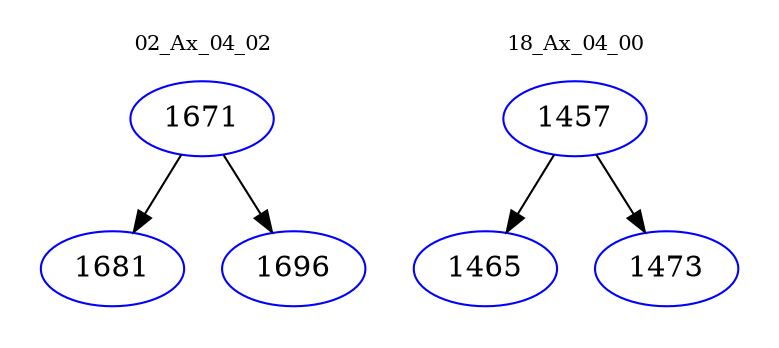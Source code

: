 digraph{
subgraph cluster_0 {
color = white
label = "02_Ax_04_02";
fontsize=10;
T0_1671 [label="1671", color="blue"]
T0_1671 -> T0_1681 [color="black"]
T0_1681 [label="1681", color="blue"]
T0_1671 -> T0_1696 [color="black"]
T0_1696 [label="1696", color="blue"]
}
subgraph cluster_1 {
color = white
label = "18_Ax_04_00";
fontsize=10;
T1_1457 [label="1457", color="blue"]
T1_1457 -> T1_1465 [color="black"]
T1_1465 [label="1465", color="blue"]
T1_1457 -> T1_1473 [color="black"]
T1_1473 [label="1473", color="blue"]
}
}
